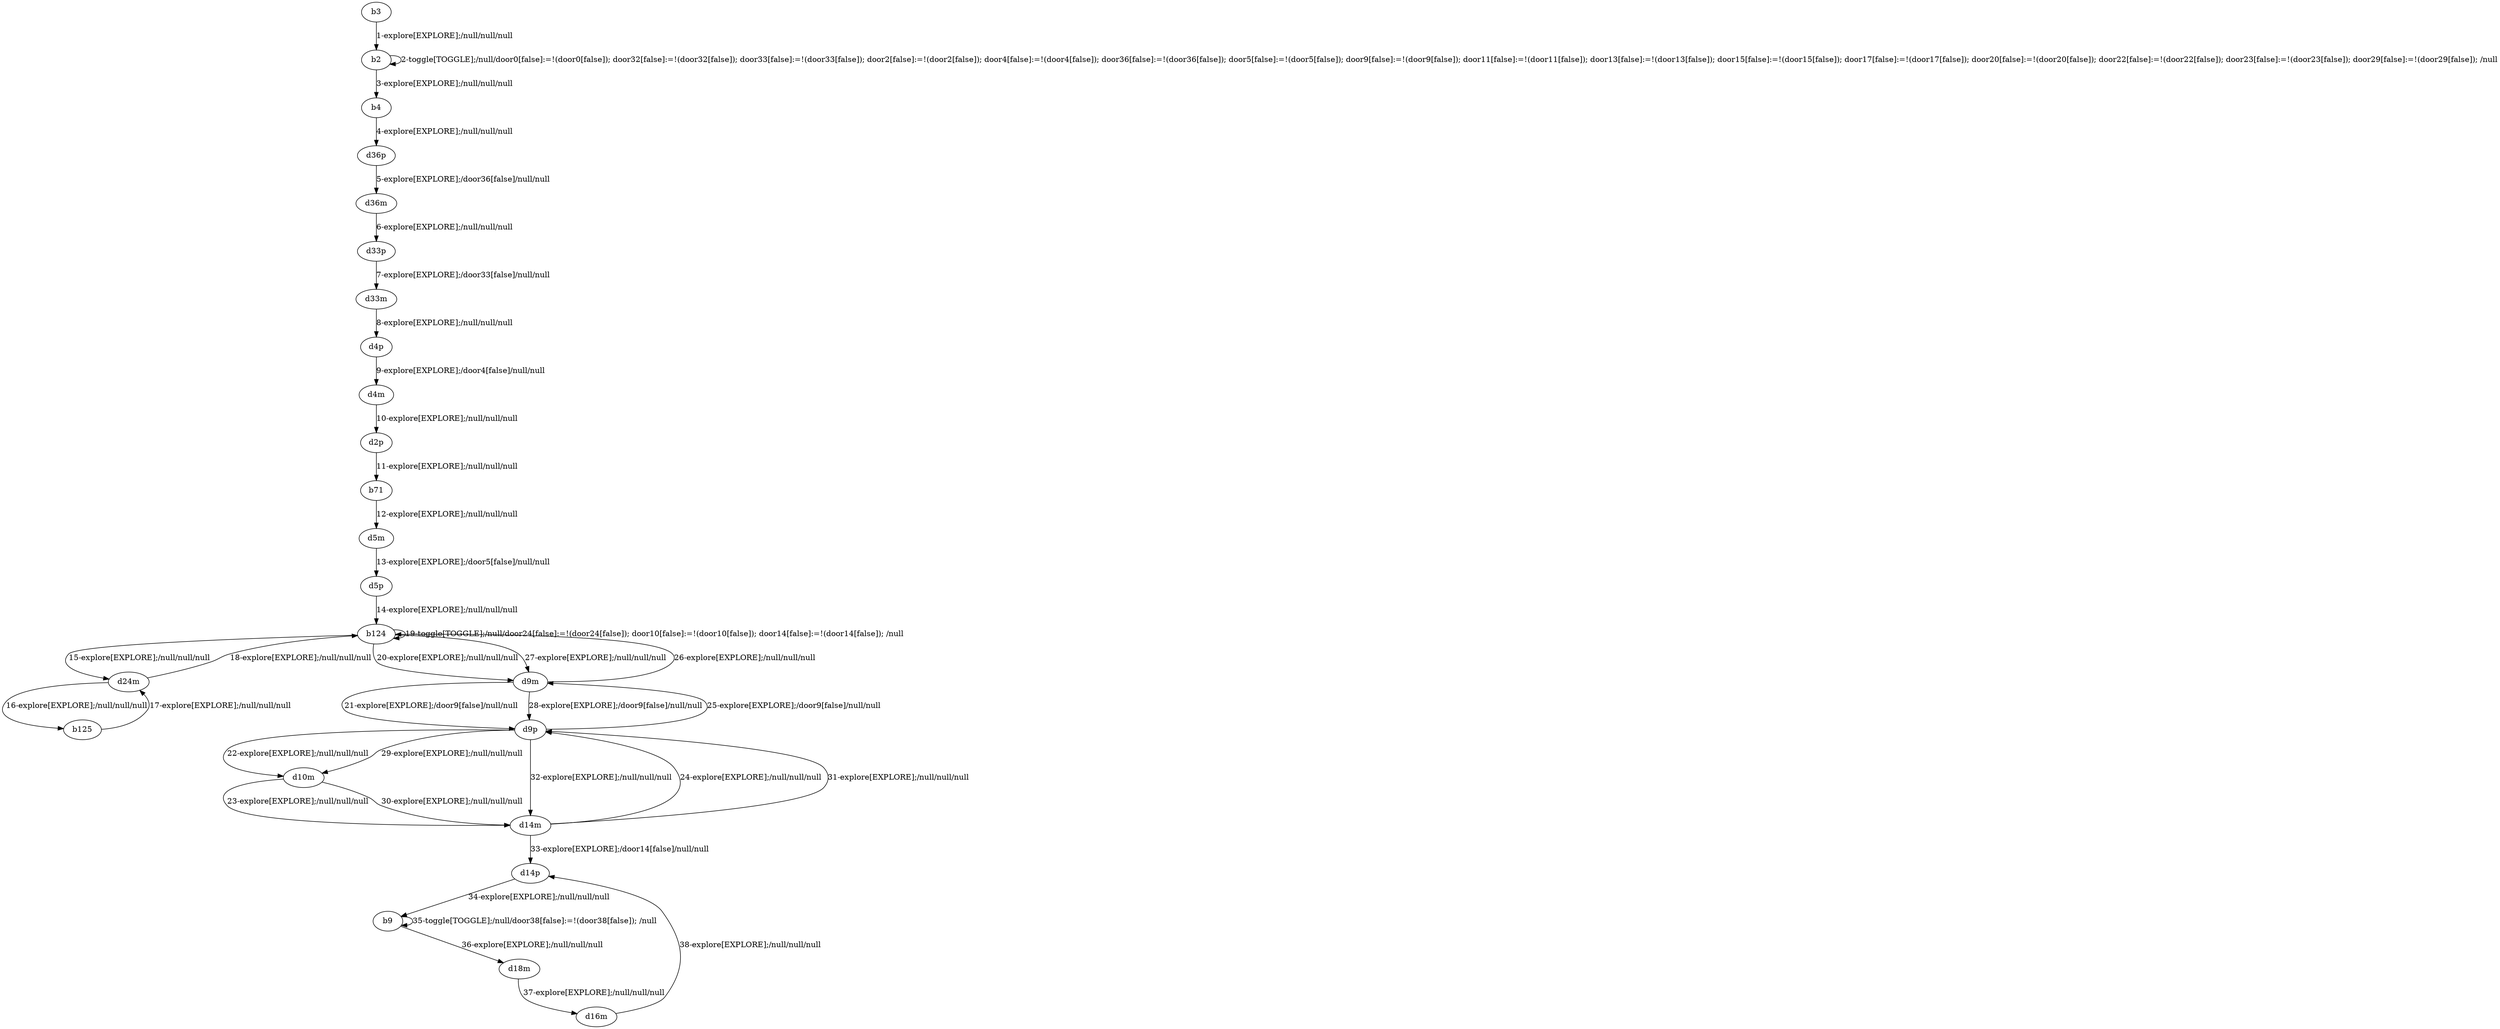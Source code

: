 # Total number of goals covered by this test: 1
# d16m --> d14p

digraph g {
"b3" -> "b2" [label = "1-explore[EXPLORE];/null/null/null"];
"b2" -> "b2" [label = "2-toggle[TOGGLE];/null/door0[false]:=!(door0[false]); door32[false]:=!(door32[false]); door33[false]:=!(door33[false]); door2[false]:=!(door2[false]); door4[false]:=!(door4[false]); door36[false]:=!(door36[false]); door5[false]:=!(door5[false]); door9[false]:=!(door9[false]); door11[false]:=!(door11[false]); door13[false]:=!(door13[false]); door15[false]:=!(door15[false]); door17[false]:=!(door17[false]); door20[false]:=!(door20[false]); door22[false]:=!(door22[false]); door23[false]:=!(door23[false]); door29[false]:=!(door29[false]); /null"];
"b2" -> "b4" [label = "3-explore[EXPLORE];/null/null/null"];
"b4" -> "d36p" [label = "4-explore[EXPLORE];/null/null/null"];
"d36p" -> "d36m" [label = "5-explore[EXPLORE];/door36[false]/null/null"];
"d36m" -> "d33p" [label = "6-explore[EXPLORE];/null/null/null"];
"d33p" -> "d33m" [label = "7-explore[EXPLORE];/door33[false]/null/null"];
"d33m" -> "d4p" [label = "8-explore[EXPLORE];/null/null/null"];
"d4p" -> "d4m" [label = "9-explore[EXPLORE];/door4[false]/null/null"];
"d4m" -> "d2p" [label = "10-explore[EXPLORE];/null/null/null"];
"d2p" -> "b71" [label = "11-explore[EXPLORE];/null/null/null"];
"b71" -> "d5m" [label = "12-explore[EXPLORE];/null/null/null"];
"d5m" -> "d5p" [label = "13-explore[EXPLORE];/door5[false]/null/null"];
"d5p" -> "b124" [label = "14-explore[EXPLORE];/null/null/null"];
"b124" -> "d24m" [label = "15-explore[EXPLORE];/null/null/null"];
"d24m" -> "b125" [label = "16-explore[EXPLORE];/null/null/null"];
"b125" -> "d24m" [label = "17-explore[EXPLORE];/null/null/null"];
"d24m" -> "b124" [label = "18-explore[EXPLORE];/null/null/null"];
"b124" -> "b124" [label = "19-toggle[TOGGLE];/null/door24[false]:=!(door24[false]); door10[false]:=!(door10[false]); door14[false]:=!(door14[false]); /null"];
"b124" -> "d9m" [label = "20-explore[EXPLORE];/null/null/null"];
"d9m" -> "d9p" [label = "21-explore[EXPLORE];/door9[false]/null/null"];
"d9p" -> "d10m" [label = "22-explore[EXPLORE];/null/null/null"];
"d10m" -> "d14m" [label = "23-explore[EXPLORE];/null/null/null"];
"d14m" -> "d9p" [label = "24-explore[EXPLORE];/null/null/null"];
"d9p" -> "d9m" [label = "25-explore[EXPLORE];/door9[false]/null/null"];
"d9m" -> "b124" [label = "26-explore[EXPLORE];/null/null/null"];
"b124" -> "d9m" [label = "27-explore[EXPLORE];/null/null/null"];
"d9m" -> "d9p" [label = "28-explore[EXPLORE];/door9[false]/null/null"];
"d9p" -> "d10m" [label = "29-explore[EXPLORE];/null/null/null"];
"d10m" -> "d14m" [label = "30-explore[EXPLORE];/null/null/null"];
"d14m" -> "d9p" [label = "31-explore[EXPLORE];/null/null/null"];
"d9p" -> "d14m" [label = "32-explore[EXPLORE];/null/null/null"];
"d14m" -> "d14p" [label = "33-explore[EXPLORE];/door14[false]/null/null"];
"d14p" -> "b9" [label = "34-explore[EXPLORE];/null/null/null"];
"b9" -> "b9" [label = "35-toggle[TOGGLE];/null/door38[false]:=!(door38[false]); /null"];
"b9" -> "d18m" [label = "36-explore[EXPLORE];/null/null/null"];
"d18m" -> "d16m" [label = "37-explore[EXPLORE];/null/null/null"];
"d16m" -> "d14p" [label = "38-explore[EXPLORE];/null/null/null"];
}